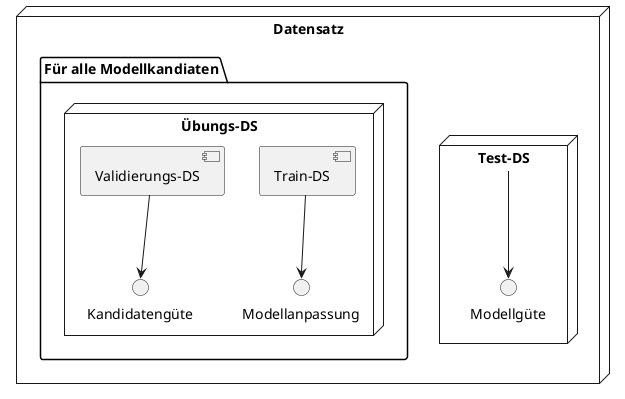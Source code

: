 @startuml


node "Datensatz" {



  node "Test-DS" {
  
    [Test-DS] --> Modellgüte
    }



  package "Für alle Modellkandiaten" {
    node "Übungs-DS" {
  
    [Train-DS] --> Modellanpassung
    [Validierungs-DS] --> Kandidatengüte
    }
  }    
  
  
  
}
  


 

@enduml
